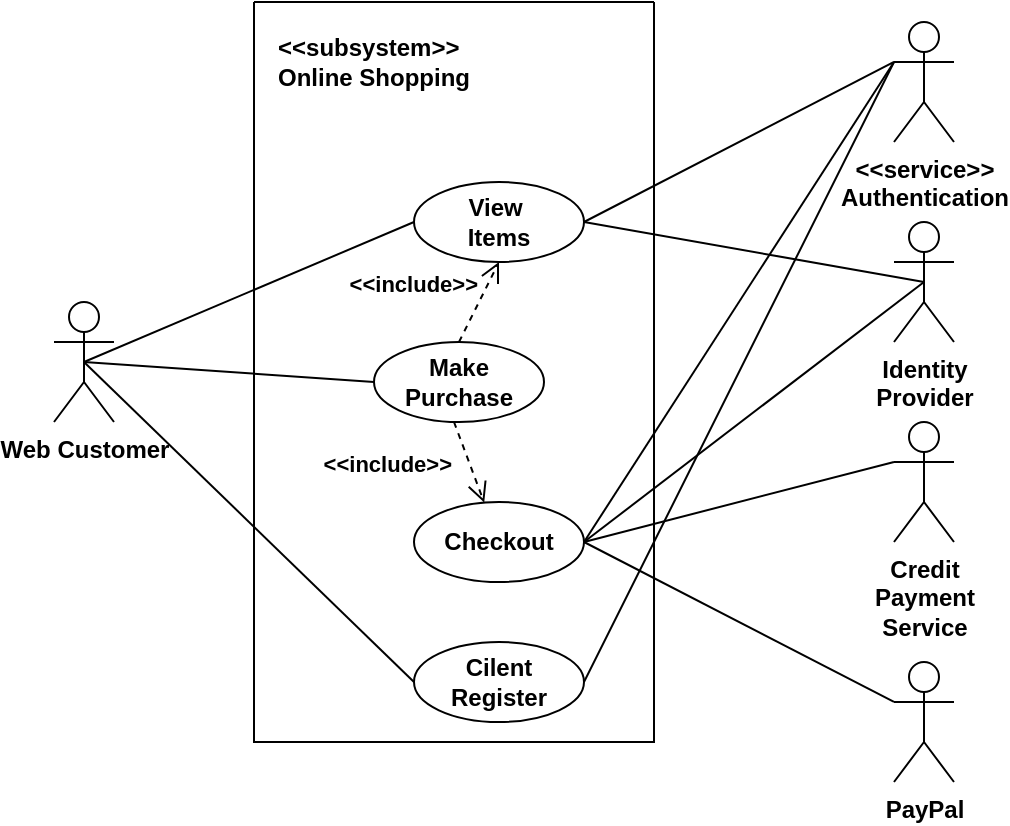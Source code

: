 <mxfile version="26.0.13">
  <diagram name="Page-1" id="H0rDLsU-wOUSjI3hdAkp">
    <mxGraphModel dx="883" dy="1490" grid="1" gridSize="10" guides="1" tooltips="1" connect="1" arrows="1" fold="1" page="1" pageScale="1" pageWidth="850" pageHeight="1100" math="0" shadow="0">
      <root>
        <mxCell id="0" />
        <mxCell id="1" parent="0" />
        <mxCell id="4tvnyepkkas8dozfE3rJ-2" value="Web Customer" style="shape=umlActor;verticalLabelPosition=bottom;verticalAlign=top;html=1;outlineConnect=0;fontStyle=1" parent="1" vertex="1">
          <mxGeometry x="130" y="270" width="30" height="60" as="geometry" />
        </mxCell>
        <mxCell id="4tvnyepkkas8dozfE3rJ-14" value="" style="endArrow=none;html=1;rounded=0;entryX=0;entryY=0.5;entryDx=0;entryDy=0;exitX=0.5;exitY=0.5;exitDx=0;exitDy=0;exitPerimeter=0;fontStyle=1" parent="1" source="4tvnyepkkas8dozfE3rJ-2" target="og70pVgHu5Zfc5NhU_nn-10" edge="1">
          <mxGeometry width="50" height="50" relative="1" as="geometry">
            <mxPoint x="190" y="270" as="sourcePoint" />
            <mxPoint x="300" y="230" as="targetPoint" />
          </mxGeometry>
        </mxCell>
        <mxCell id="4tvnyepkkas8dozfE3rJ-15" value="" style="endArrow=none;html=1;rounded=0;entryX=0;entryY=0.5;entryDx=0;entryDy=0;exitX=0.5;exitY=0.5;exitDx=0;exitDy=0;exitPerimeter=0;fontStyle=1" parent="1" source="4tvnyepkkas8dozfE3rJ-2" target="og70pVgHu5Zfc5NhU_nn-11" edge="1">
          <mxGeometry width="50" height="50" relative="1" as="geometry">
            <mxPoint x="130" y="290" as="sourcePoint" />
            <mxPoint x="280" y="310" as="targetPoint" />
          </mxGeometry>
        </mxCell>
        <mxCell id="4tvnyepkkas8dozfE3rJ-17" value="" style="endArrow=none;html=1;rounded=0;exitX=0.5;exitY=0.5;exitDx=0;exitDy=0;exitPerimeter=0;fontStyle=1;entryX=0;entryY=0.5;entryDx=0;entryDy=0;entryPerimeter=0;" parent="1" source="4tvnyepkkas8dozfE3rJ-2" target="og70pVgHu5Zfc5NhU_nn-13" edge="1">
          <mxGeometry width="50" height="50" relative="1" as="geometry">
            <mxPoint x="190" y="270" as="sourcePoint" />
            <mxPoint x="290" y="460" as="targetPoint" />
          </mxGeometry>
        </mxCell>
        <mxCell id="4tvnyepkkas8dozfE3rJ-24" value="&amp;lt;&amp;lt;service&amp;gt;&amp;gt;&lt;div&gt;Authentication&lt;/div&gt;" style="shape=umlActor;verticalLabelPosition=bottom;verticalAlign=top;html=1;fontStyle=1" parent="1" vertex="1">
          <mxGeometry x="550" y="130" width="30" height="60" as="geometry" />
        </mxCell>
        <mxCell id="4tvnyepkkas8dozfE3rJ-25" value="" style="endArrow=none;html=1;rounded=0;exitX=1;exitY=0.5;exitDx=0;exitDy=0;entryX=0;entryY=0.333;entryDx=0;entryDy=0;entryPerimeter=0;fontStyle=1" parent="1" source="og70pVgHu5Zfc5NhU_nn-10" target="4tvnyepkkas8dozfE3rJ-24" edge="1">
          <mxGeometry width="50" height="50" relative="1" as="geometry">
            <mxPoint x="385" y="230" as="sourcePoint" />
            <mxPoint x="500" y="300" as="targetPoint" />
          </mxGeometry>
        </mxCell>
        <mxCell id="4tvnyepkkas8dozfE3rJ-26" value="" style="endArrow=none;html=1;rounded=0;exitX=1;exitY=0.5;exitDx=0;exitDy=0;entryX=0;entryY=0.333;entryDx=0;entryDy=0;entryPerimeter=0;fontStyle=1" parent="1" source="og70pVgHu5Zfc5NhU_nn-12" target="4tvnyepkkas8dozfE3rJ-24" edge="1">
          <mxGeometry width="50" height="50" relative="1" as="geometry">
            <mxPoint x="385" y="390" as="sourcePoint" />
            <mxPoint x="500" y="300" as="targetPoint" />
          </mxGeometry>
        </mxCell>
        <mxCell id="4tvnyepkkas8dozfE3rJ-27" value="" style="endArrow=none;html=1;rounded=0;exitX=1;exitY=0.5;exitDx=0;exitDy=0;entryX=0;entryY=0.333;entryDx=0;entryDy=0;entryPerimeter=0;fontStyle=1;exitPerimeter=0;" parent="1" source="og70pVgHu5Zfc5NhU_nn-13" target="4tvnyepkkas8dozfE3rJ-24" edge="1">
          <mxGeometry width="50" height="50" relative="1" as="geometry">
            <mxPoint x="385" y="460" as="sourcePoint" />
            <mxPoint x="500" y="300" as="targetPoint" />
          </mxGeometry>
        </mxCell>
        <mxCell id="4tvnyepkkas8dozfE3rJ-28" value="Identity&lt;div&gt;Provider&lt;/div&gt;" style="shape=umlActor;verticalLabelPosition=bottom;verticalAlign=top;html=1;fontStyle=1" parent="1" vertex="1">
          <mxGeometry x="550" y="230" width="30" height="60" as="geometry" />
        </mxCell>
        <mxCell id="4tvnyepkkas8dozfE3rJ-29" value="Credit&lt;div&gt;Payment&lt;/div&gt;&lt;div&gt;Service&lt;/div&gt;" style="shape=umlActor;verticalLabelPosition=bottom;verticalAlign=top;html=1;fontStyle=1" parent="1" vertex="1">
          <mxGeometry x="550" y="330" width="30" height="60" as="geometry" />
        </mxCell>
        <mxCell id="4tvnyepkkas8dozfE3rJ-30" value="PayPal" style="shape=umlActor;verticalLabelPosition=bottom;verticalAlign=top;html=1;fontStyle=1" parent="1" vertex="1">
          <mxGeometry x="550" y="450" width="30" height="60" as="geometry" />
        </mxCell>
        <mxCell id="og70pVgHu5Zfc5NhU_nn-1" value="" style="swimlane;startSize=0;" parent="1" vertex="1">
          <mxGeometry x="230" y="120" width="200" height="370" as="geometry">
            <mxRectangle x="230" y="140" width="50" height="40" as="alternateBounds" />
          </mxGeometry>
        </mxCell>
        <mxCell id="og70pVgHu5Zfc5NhU_nn-16" value="" style="group" parent="og70pVgHu5Zfc5NhU_nn-1" vertex="1" connectable="0">
          <mxGeometry x="60" y="90" width="105" height="270" as="geometry" />
        </mxCell>
        <mxCell id="og70pVgHu5Zfc5NhU_nn-10" value="View&amp;nbsp;&lt;div&gt;Items&lt;/div&gt;" style="ellipse;whiteSpace=wrap;html=1;fontStyle=1" parent="og70pVgHu5Zfc5NhU_nn-16" vertex="1">
          <mxGeometry x="20" width="85" height="40" as="geometry" />
        </mxCell>
        <mxCell id="og70pVgHu5Zfc5NhU_nn-11" value="Make&lt;div&gt;Purchase&lt;/div&gt;" style="ellipse;whiteSpace=wrap;html=1;fontStyle=1" parent="og70pVgHu5Zfc5NhU_nn-16" vertex="1">
          <mxGeometry y="80" width="85" height="40" as="geometry" />
        </mxCell>
        <mxCell id="og70pVgHu5Zfc5NhU_nn-12" value="Checkout" style="ellipse;whiteSpace=wrap;html=1;fontStyle=1" parent="og70pVgHu5Zfc5NhU_nn-16" vertex="1">
          <mxGeometry x="20" y="160" width="85" height="40" as="geometry" />
        </mxCell>
        <mxCell id="og70pVgHu5Zfc5NhU_nn-13" value="Cilent&lt;div&gt;Register&lt;/div&gt;" style="ellipse;whiteSpace=wrap;html=1;fontStyle=1" parent="og70pVgHu5Zfc5NhU_nn-16" vertex="1">
          <mxGeometry x="20" y="230" width="85" height="40" as="geometry" />
        </mxCell>
        <mxCell id="og70pVgHu5Zfc5NhU_nn-14" value="&amp;lt;&amp;lt;include&amp;gt;&amp;gt;" style="html=1;verticalAlign=bottom;endArrow=open;dashed=1;endSize=8;curved=0;rounded=0;entryX=0.5;entryY=1;entryDx=0;entryDy=0;exitX=0.5;exitY=0;exitDx=0;exitDy=0;align=right;fontStyle=1" parent="og70pVgHu5Zfc5NhU_nn-16" source="og70pVgHu5Zfc5NhU_nn-11" target="og70pVgHu5Zfc5NhU_nn-10" edge="1">
          <mxGeometry relative="1" as="geometry">
            <mxPoint x="40" y="120" as="sourcePoint" />
            <mxPoint x="-40" y="120" as="targetPoint" />
          </mxGeometry>
        </mxCell>
        <mxCell id="og70pVgHu5Zfc5NhU_nn-15" value="&amp;lt;&amp;lt;include&amp;gt;&amp;gt;" style="html=1;verticalAlign=bottom;endArrow=open;dashed=1;endSize=8;curved=0;rounded=0;align=right;fontStyle=1" parent="og70pVgHu5Zfc5NhU_nn-16" target="og70pVgHu5Zfc5NhU_nn-12" edge="1">
          <mxGeometry x="0.303" y="-11" relative="1" as="geometry">
            <mxPoint x="40" y="120" as="sourcePoint" />
            <mxPoint x="-40" y="120" as="targetPoint" />
            <mxPoint as="offset" />
          </mxGeometry>
        </mxCell>
        <mxCell id="og70pVgHu5Zfc5NhU_nn-17" value="&amp;lt;&amp;lt;subsystem&amp;gt;&amp;gt;&lt;div&gt;Online Shopping&lt;/div&gt;" style="text;html=1;align=left;verticalAlign=middle;resizable=0;points=[];autosize=1;strokeColor=none;fillColor=none;fontStyle=1" parent="og70pVgHu5Zfc5NhU_nn-1" vertex="1">
          <mxGeometry x="10" y="10" width="110" height="40" as="geometry" />
        </mxCell>
        <mxCell id="og70pVgHu5Zfc5NhU_nn-18" value="" style="endArrow=none;html=1;rounded=0;exitX=1;exitY=0.5;exitDx=0;exitDy=0;entryX=0.5;entryY=0.5;entryDx=0;entryDy=0;entryPerimeter=0;" parent="1" source="og70pVgHu5Zfc5NhU_nn-10" target="4tvnyepkkas8dozfE3rJ-28" edge="1">
          <mxGeometry width="50" height="50" relative="1" as="geometry">
            <mxPoint x="450" y="360" as="sourcePoint" />
            <mxPoint x="500" y="310" as="targetPoint" />
          </mxGeometry>
        </mxCell>
        <mxCell id="og70pVgHu5Zfc5NhU_nn-19" value="" style="endArrow=none;html=1;rounded=0;exitX=1;exitY=0.5;exitDx=0;exitDy=0;entryX=0.5;entryY=0.5;entryDx=0;entryDy=0;entryPerimeter=0;" parent="1" source="og70pVgHu5Zfc5NhU_nn-12" target="4tvnyepkkas8dozfE3rJ-28" edge="1">
          <mxGeometry width="50" height="50" relative="1" as="geometry">
            <mxPoint x="450" y="360" as="sourcePoint" />
            <mxPoint x="500" y="310" as="targetPoint" />
          </mxGeometry>
        </mxCell>
        <mxCell id="og70pVgHu5Zfc5NhU_nn-20" value="" style="endArrow=none;html=1;rounded=0;exitX=1;exitY=0.5;exitDx=0;exitDy=0;entryX=0;entryY=0.333;entryDx=0;entryDy=0;entryPerimeter=0;" parent="1" source="og70pVgHu5Zfc5NhU_nn-12" target="4tvnyepkkas8dozfE3rJ-29" edge="1">
          <mxGeometry width="50" height="50" relative="1" as="geometry">
            <mxPoint x="450" y="360" as="sourcePoint" />
            <mxPoint x="540" y="360" as="targetPoint" />
          </mxGeometry>
        </mxCell>
        <mxCell id="og70pVgHu5Zfc5NhU_nn-21" value="" style="endArrow=none;html=1;rounded=0;exitX=1;exitY=0.5;exitDx=0;exitDy=0;entryX=0;entryY=0.333;entryDx=0;entryDy=0;entryPerimeter=0;" parent="1" source="og70pVgHu5Zfc5NhU_nn-12" target="4tvnyepkkas8dozfE3rJ-30" edge="1">
          <mxGeometry width="50" height="50" relative="1" as="geometry">
            <mxPoint x="450" y="360" as="sourcePoint" />
            <mxPoint x="500" y="310" as="targetPoint" />
          </mxGeometry>
        </mxCell>
      </root>
    </mxGraphModel>
  </diagram>
</mxfile>
